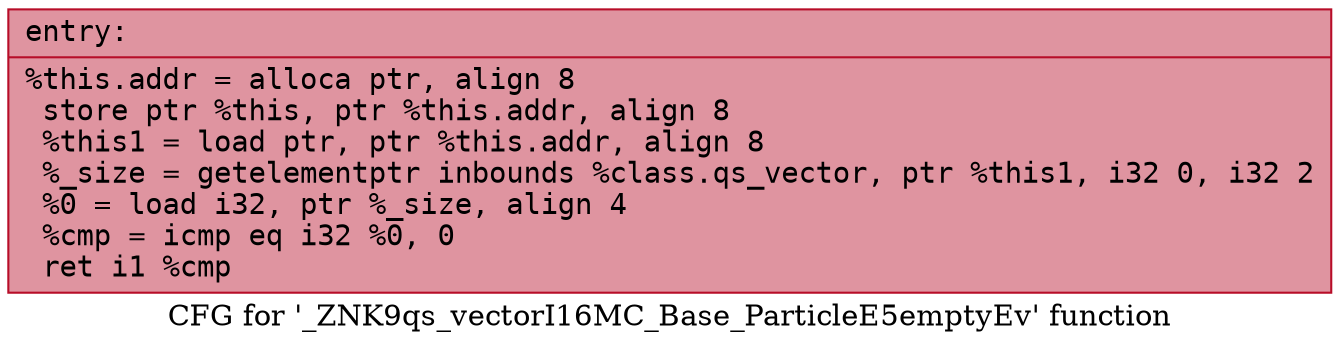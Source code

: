 digraph "CFG for '_ZNK9qs_vectorI16MC_Base_ParticleE5emptyEv' function" {
	label="CFG for '_ZNK9qs_vectorI16MC_Base_ParticleE5emptyEv' function";

	Node0x55f69254fce0 [shape=record,color="#b70d28ff", style=filled, fillcolor="#b70d2870" fontname="Courier",label="{entry:\l|  %this.addr = alloca ptr, align 8\l  store ptr %this, ptr %this.addr, align 8\l  %this1 = load ptr, ptr %this.addr, align 8\l  %_size = getelementptr inbounds %class.qs_vector, ptr %this1, i32 0, i32 2\l  %0 = load i32, ptr %_size, align 4\l  %cmp = icmp eq i32 %0, 0\l  ret i1 %cmp\l}"];
}
